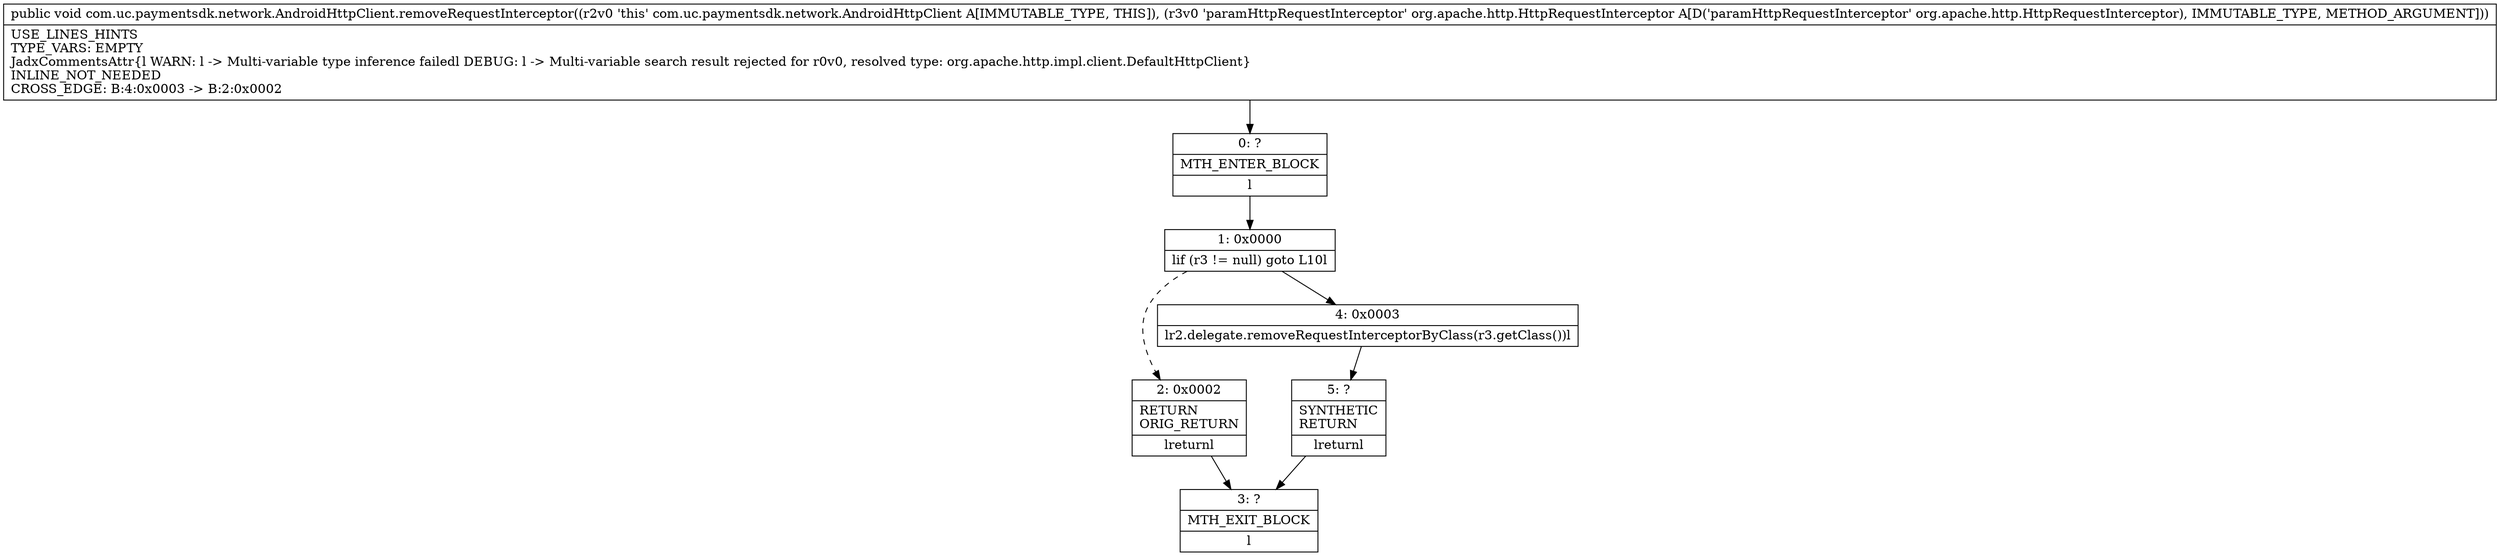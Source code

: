 digraph "CFG forcom.uc.paymentsdk.network.AndroidHttpClient.removeRequestInterceptor(Lorg\/apache\/http\/HttpRequestInterceptor;)V" {
Node_0 [shape=record,label="{0\:\ ?|MTH_ENTER_BLOCK\l|l}"];
Node_1 [shape=record,label="{1\:\ 0x0000|lif (r3 != null) goto L10l}"];
Node_2 [shape=record,label="{2\:\ 0x0002|RETURN\lORIG_RETURN\l|lreturnl}"];
Node_3 [shape=record,label="{3\:\ ?|MTH_EXIT_BLOCK\l|l}"];
Node_4 [shape=record,label="{4\:\ 0x0003|lr2.delegate.removeRequestInterceptorByClass(r3.getClass())l}"];
Node_5 [shape=record,label="{5\:\ ?|SYNTHETIC\lRETURN\l|lreturnl}"];
MethodNode[shape=record,label="{public void com.uc.paymentsdk.network.AndroidHttpClient.removeRequestInterceptor((r2v0 'this' com.uc.paymentsdk.network.AndroidHttpClient A[IMMUTABLE_TYPE, THIS]), (r3v0 'paramHttpRequestInterceptor' org.apache.http.HttpRequestInterceptor A[D('paramHttpRequestInterceptor' org.apache.http.HttpRequestInterceptor), IMMUTABLE_TYPE, METHOD_ARGUMENT]))  | USE_LINES_HINTS\lTYPE_VARS: EMPTY\lJadxCommentsAttr\{l WARN: l \-\> Multi\-variable type inference failedl DEBUG: l \-\> Multi\-variable search result rejected for r0v0, resolved type: org.apache.http.impl.client.DefaultHttpClient\}\lINLINE_NOT_NEEDED\lCROSS_EDGE: B:4:0x0003 \-\> B:2:0x0002\l}"];
MethodNode -> Node_0;
Node_0 -> Node_1;
Node_1 -> Node_2[style=dashed];
Node_1 -> Node_4;
Node_2 -> Node_3;
Node_4 -> Node_5;
Node_5 -> Node_3;
}

